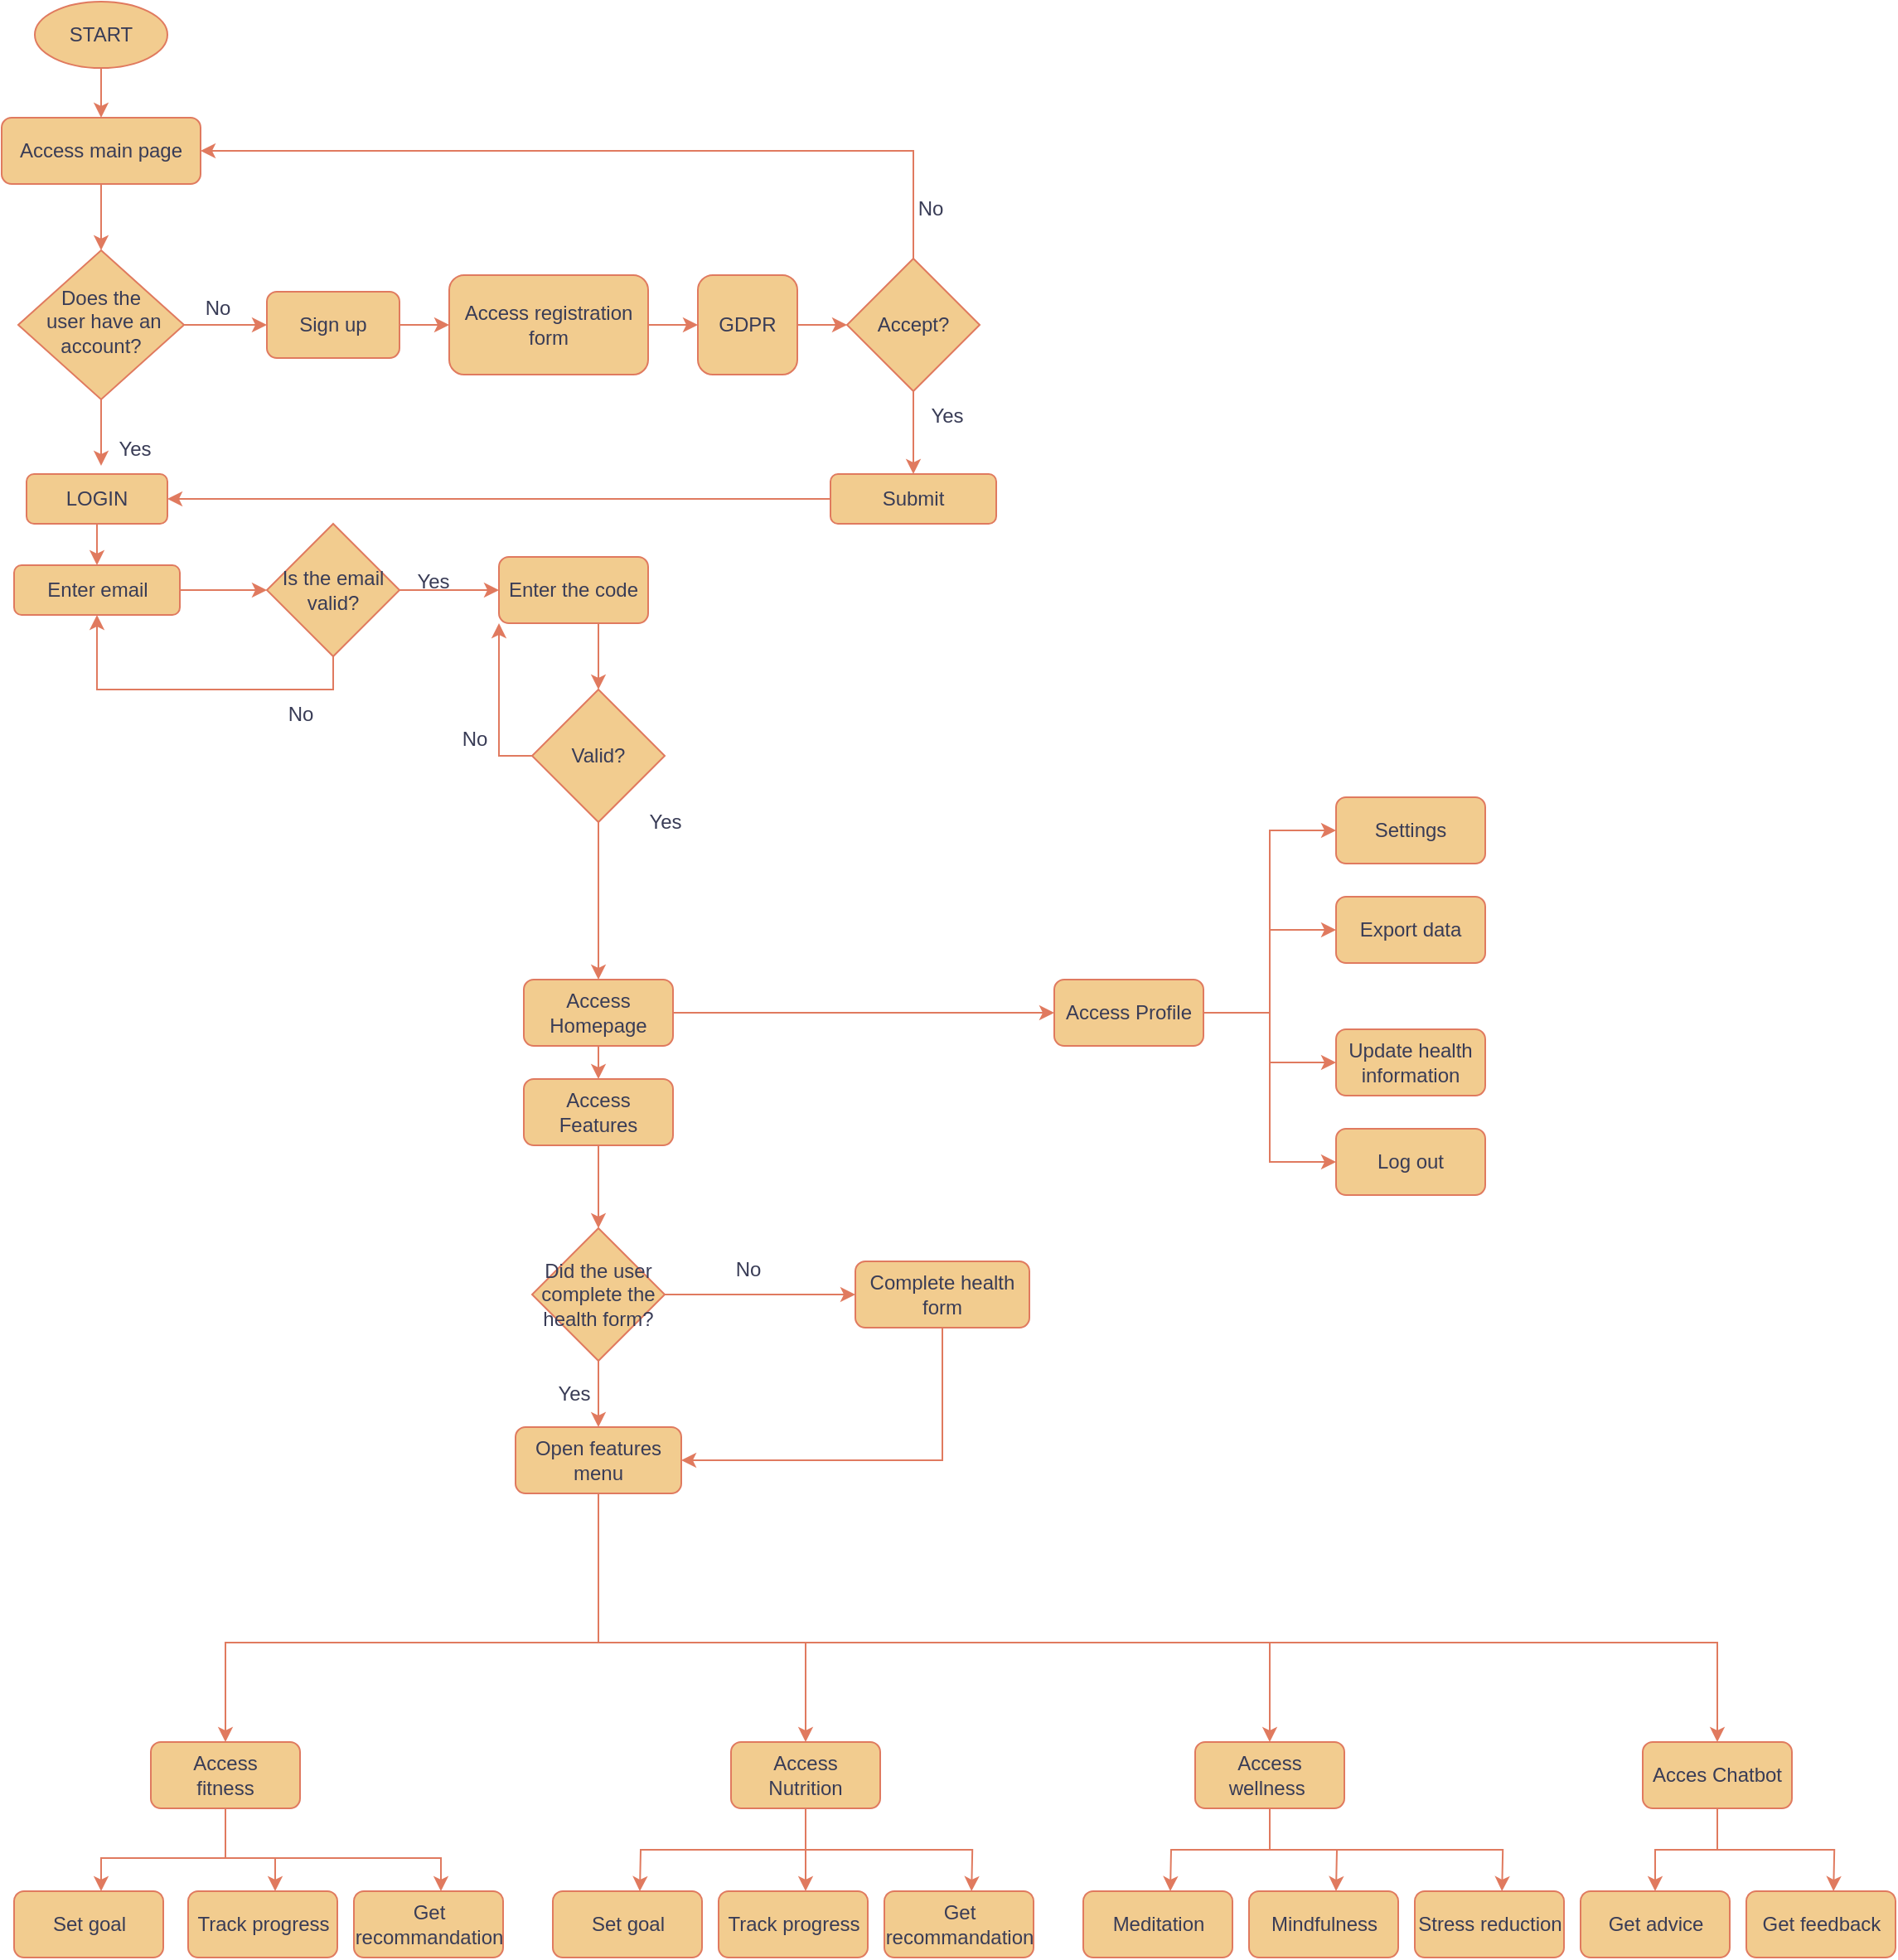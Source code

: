 <mxfile version="21.1.1" type="github">
  <diagram id="C5RBs43oDa-KdzZeNtuy" name="Page-1">
    <mxGraphModel dx="2020" dy="1100" grid="1" gridSize="10" guides="1" tooltips="1" connect="1" arrows="1" fold="1" page="1" pageScale="1" pageWidth="1654" pageHeight="2336" math="0" shadow="0">
      <root>
        <mxCell id="WIyWlLk6GJQsqaUBKTNV-0" />
        <mxCell id="WIyWlLk6GJQsqaUBKTNV-1" parent="WIyWlLk6GJQsqaUBKTNV-0" />
        <mxCell id="cu5_ZxRj08gAQX0nHQw5-5" value="" style="edgeStyle=orthogonalEdgeStyle;rounded=0;orthogonalLoop=1;jettySize=auto;html=1;labelBackgroundColor=none;strokeColor=#E07A5F;fontColor=default;" parent="WIyWlLk6GJQsqaUBKTNV-1" source="WIyWlLk6GJQsqaUBKTNV-3" target="WIyWlLk6GJQsqaUBKTNV-6" edge="1">
          <mxGeometry relative="1" as="geometry" />
        </mxCell>
        <mxCell id="WIyWlLk6GJQsqaUBKTNV-3" value="Access main page" style="rounded=1;whiteSpace=wrap;html=1;fontSize=12;glass=0;strokeWidth=1;shadow=0;labelBackgroundColor=none;fillColor=#F2CC8F;strokeColor=#E07A5F;fontColor=#393C56;" parent="WIyWlLk6GJQsqaUBKTNV-1" vertex="1">
          <mxGeometry x="160" y="80" width="120" height="40" as="geometry" />
        </mxCell>
        <mxCell id="cu5_ZxRj08gAQX0nHQw5-6" value="" style="edgeStyle=orthogonalEdgeStyle;rounded=0;orthogonalLoop=1;jettySize=auto;html=1;labelBackgroundColor=none;strokeColor=#E07A5F;fontColor=default;" parent="WIyWlLk6GJQsqaUBKTNV-1" source="WIyWlLk6GJQsqaUBKTNV-6" edge="1">
          <mxGeometry relative="1" as="geometry">
            <mxPoint x="220" y="290" as="targetPoint" />
          </mxGeometry>
        </mxCell>
        <mxCell id="cu5_ZxRj08gAQX0nHQw5-7" value="" style="edgeStyle=orthogonalEdgeStyle;rounded=0;orthogonalLoop=1;jettySize=auto;html=1;labelBackgroundColor=none;strokeColor=#E07A5F;fontColor=default;" parent="WIyWlLk6GJQsqaUBKTNV-1" source="WIyWlLk6GJQsqaUBKTNV-6" target="WIyWlLk6GJQsqaUBKTNV-7" edge="1">
          <mxGeometry relative="1" as="geometry">
            <Array as="points">
              <mxPoint x="310" y="205" />
              <mxPoint x="310" y="205" />
            </Array>
          </mxGeometry>
        </mxCell>
        <mxCell id="WIyWlLk6GJQsqaUBKTNV-6" value="Does the&lt;br&gt;&amp;nbsp;user have an account?" style="rhombus;whiteSpace=wrap;html=1;shadow=0;fontFamily=Helvetica;fontSize=12;align=center;strokeWidth=1;spacing=6;spacingTop=-4;labelBackgroundColor=none;fillColor=#F2CC8F;strokeColor=#E07A5F;fontColor=#393C56;" parent="WIyWlLk6GJQsqaUBKTNV-1" vertex="1">
          <mxGeometry x="170" y="160" width="100" height="90" as="geometry" />
        </mxCell>
        <mxCell id="cu5_ZxRj08gAQX0nHQw5-4" value="" style="edgeStyle=orthogonalEdgeStyle;rounded=0;orthogonalLoop=1;jettySize=auto;html=1;labelBackgroundColor=none;strokeColor=#E07A5F;fontColor=default;" parent="WIyWlLk6GJQsqaUBKTNV-1" source="WIyWlLk6GJQsqaUBKTNV-7" target="cu5_ZxRj08gAQX0nHQw5-2" edge="1">
          <mxGeometry relative="1" as="geometry">
            <Array as="points">
              <mxPoint x="430" y="205" />
              <mxPoint x="430" y="205" />
            </Array>
          </mxGeometry>
        </mxCell>
        <mxCell id="WIyWlLk6GJQsqaUBKTNV-7" value="Sign up" style="rounded=1;whiteSpace=wrap;html=1;fontSize=12;glass=0;strokeWidth=1;shadow=0;labelBackgroundColor=none;fillColor=#F2CC8F;strokeColor=#E07A5F;fontColor=#393C56;" parent="WIyWlLk6GJQsqaUBKTNV-1" vertex="1">
          <mxGeometry x="320" y="185" width="80" height="40" as="geometry" />
        </mxCell>
        <mxCell id="cu5_ZxRj08gAQX0nHQw5-1" value="" style="edgeStyle=orthogonalEdgeStyle;rounded=0;orthogonalLoop=1;jettySize=auto;html=1;labelBackgroundColor=none;strokeColor=#E07A5F;fontColor=default;" parent="WIyWlLk6GJQsqaUBKTNV-1" source="cu5_ZxRj08gAQX0nHQw5-0" target="WIyWlLk6GJQsqaUBKTNV-3" edge="1">
          <mxGeometry relative="1" as="geometry" />
        </mxCell>
        <mxCell id="cu5_ZxRj08gAQX0nHQw5-0" value="START" style="ellipse;whiteSpace=wrap;html=1;labelBackgroundColor=none;fillColor=#F2CC8F;strokeColor=#E07A5F;fontColor=#393C56;" parent="WIyWlLk6GJQsqaUBKTNV-1" vertex="1">
          <mxGeometry x="180" y="10" width="80" height="40" as="geometry" />
        </mxCell>
        <mxCell id="cu5_ZxRj08gAQX0nHQw5-12" value="" style="edgeStyle=orthogonalEdgeStyle;rounded=0;orthogonalLoop=1;jettySize=auto;html=1;labelBackgroundColor=none;strokeColor=#E07A5F;fontColor=default;" parent="WIyWlLk6GJQsqaUBKTNV-1" source="cu5_ZxRj08gAQX0nHQw5-2" target="cu5_ZxRj08gAQX0nHQw5-11" edge="1">
          <mxGeometry relative="1" as="geometry" />
        </mxCell>
        <mxCell id="cu5_ZxRj08gAQX0nHQw5-2" value="Access registration form" style="whiteSpace=wrap;html=1;rounded=1;glass=0;strokeWidth=1;shadow=0;labelBackgroundColor=none;fillColor=#F2CC8F;strokeColor=#E07A5F;fontColor=#393C56;" parent="WIyWlLk6GJQsqaUBKTNV-1" vertex="1">
          <mxGeometry x="430" y="175" width="120" height="60" as="geometry" />
        </mxCell>
        <mxCell id="cu5_ZxRj08gAQX0nHQw5-8" value="No" style="text;html=1;align=center;verticalAlign=middle;resizable=0;points=[];autosize=1;strokeColor=none;fillColor=none;labelBackgroundColor=none;fontColor=#393C56;" parent="WIyWlLk6GJQsqaUBKTNV-1" vertex="1">
          <mxGeometry x="270" y="180" width="40" height="30" as="geometry" />
        </mxCell>
        <mxCell id="cu5_ZxRj08gAQX0nHQw5-10" value="Yes" style="text;html=1;align=center;verticalAlign=middle;resizable=0;points=[];autosize=1;strokeColor=none;fillColor=none;labelBackgroundColor=none;fontColor=#393C56;" parent="WIyWlLk6GJQsqaUBKTNV-1" vertex="1">
          <mxGeometry x="220" y="265" width="40" height="30" as="geometry" />
        </mxCell>
        <mxCell id="cu5_ZxRj08gAQX0nHQw5-35" value="" style="edgeStyle=orthogonalEdgeStyle;rounded=0;orthogonalLoop=1;jettySize=auto;html=1;labelBackgroundColor=none;strokeColor=#E07A5F;fontColor=default;" parent="WIyWlLk6GJQsqaUBKTNV-1" source="cu5_ZxRj08gAQX0nHQw5-11" target="cu5_ZxRj08gAQX0nHQw5-34" edge="1">
          <mxGeometry relative="1" as="geometry" />
        </mxCell>
        <mxCell id="cu5_ZxRj08gAQX0nHQw5-11" value="GDPR" style="whiteSpace=wrap;html=1;rounded=1;glass=0;strokeWidth=1;shadow=0;labelBackgroundColor=none;fillColor=#F2CC8F;strokeColor=#E07A5F;fontColor=#393C56;" parent="WIyWlLk6GJQsqaUBKTNV-1" vertex="1">
          <mxGeometry x="580" y="175" width="60" height="60" as="geometry" />
        </mxCell>
        <mxCell id="cu5_ZxRj08gAQX0nHQw5-17" value="" style="edgeStyle=orthogonalEdgeStyle;rounded=0;orthogonalLoop=1;jettySize=auto;html=1;labelBackgroundColor=none;strokeColor=#E07A5F;fontColor=default;" parent="WIyWlLk6GJQsqaUBKTNV-1" source="cu5_ZxRj08gAQX0nHQw5-15" target="cu5_ZxRj08gAQX0nHQw5-16" edge="1">
          <mxGeometry relative="1" as="geometry" />
        </mxCell>
        <mxCell id="cu5_ZxRj08gAQX0nHQw5-15" value="LOGIN" style="rounded=1;whiteSpace=wrap;html=1;labelBackgroundColor=none;fillColor=#F2CC8F;strokeColor=#E07A5F;fontColor=#393C56;" parent="WIyWlLk6GJQsqaUBKTNV-1" vertex="1">
          <mxGeometry x="175" y="295" width="85" height="30" as="geometry" />
        </mxCell>
        <mxCell id="zJe1jJH5rKSQ43pbXj-s-3" style="edgeStyle=orthogonalEdgeStyle;rounded=0;orthogonalLoop=1;jettySize=auto;html=1;exitX=1;exitY=0.5;exitDx=0;exitDy=0;entryX=0;entryY=0.5;entryDx=0;entryDy=0;fillColor=#F2CC8F;strokeColor=#E07A5F;labelBackgroundColor=none;fontColor=default;" parent="WIyWlLk6GJQsqaUBKTNV-1" source="cu5_ZxRj08gAQX0nHQw5-16" target="zJe1jJH5rKSQ43pbXj-s-2" edge="1">
          <mxGeometry relative="1" as="geometry">
            <Array as="points">
              <mxPoint x="310" y="365" />
            </Array>
          </mxGeometry>
        </mxCell>
        <mxCell id="cu5_ZxRj08gAQX0nHQw5-16" value="Enter email" style="whiteSpace=wrap;html=1;rounded=1;labelBackgroundColor=none;fillColor=#F2CC8F;strokeColor=#E07A5F;fontColor=#393C56;" parent="WIyWlLk6GJQsqaUBKTNV-1" vertex="1">
          <mxGeometry x="167.5" y="350" width="100" height="30" as="geometry" />
        </mxCell>
        <mxCell id="zJe1jJH5rKSQ43pbXj-s-14" style="edgeStyle=orthogonalEdgeStyle;rounded=0;orthogonalLoop=1;jettySize=auto;html=1;exitX=0;exitY=0.5;exitDx=0;exitDy=0;entryX=0;entryY=1;entryDx=0;entryDy=0;fillColor=#F2CC8F;strokeColor=#E07A5F;labelBackgroundColor=none;fontColor=default;" parent="WIyWlLk6GJQsqaUBKTNV-1" source="cu5_ZxRj08gAQX0nHQw5-20" target="zJe1jJH5rKSQ43pbXj-s-6" edge="1">
          <mxGeometry relative="1" as="geometry" />
        </mxCell>
        <mxCell id="crmG28LMo6az58xonn9g-2" style="edgeStyle=orthogonalEdgeStyle;rounded=0;orthogonalLoop=1;jettySize=auto;html=1;exitX=0.5;exitY=1;exitDx=0;exitDy=0;strokeColor=#E07A5F;fontColor=#393C56;fillColor=#F2CC8F;entryX=0.5;entryY=0;entryDx=0;entryDy=0;" edge="1" parent="WIyWlLk6GJQsqaUBKTNV-1" source="cu5_ZxRj08gAQX0nHQw5-20" target="cu5_ZxRj08gAQX0nHQw5-45">
          <mxGeometry relative="1" as="geometry">
            <mxPoint x="520" y="580" as="targetPoint" />
          </mxGeometry>
        </mxCell>
        <mxCell id="cu5_ZxRj08gAQX0nHQw5-20" value="Valid?" style="rhombus;whiteSpace=wrap;html=1;labelBackgroundColor=none;fillColor=#F2CC8F;strokeColor=#E07A5F;fontColor=#393C56;" parent="WIyWlLk6GJQsqaUBKTNV-1" vertex="1">
          <mxGeometry x="480" y="425" width="80" height="80" as="geometry" />
        </mxCell>
        <mxCell id="cu5_ZxRj08gAQX0nHQw5-26" value="No" style="text;html=1;align=center;verticalAlign=middle;resizable=0;points=[];autosize=1;strokeColor=none;fillColor=none;labelBackgroundColor=none;fontColor=#393C56;" parent="WIyWlLk6GJQsqaUBKTNV-1" vertex="1">
          <mxGeometry x="425" y="440" width="40" height="30" as="geometry" />
        </mxCell>
        <mxCell id="cu5_ZxRj08gAQX0nHQw5-27" value="Yes" style="text;html=1;align=center;verticalAlign=middle;resizable=0;points=[];autosize=1;strokeColor=none;fillColor=none;labelBackgroundColor=none;fontColor=#393C56;" parent="WIyWlLk6GJQsqaUBKTNV-1" vertex="1">
          <mxGeometry x="540" y="490" width="40" height="30" as="geometry" />
        </mxCell>
        <mxCell id="cu5_ZxRj08gAQX0nHQw5-38" style="edgeStyle=orthogonalEdgeStyle;rounded=0;orthogonalLoop=1;jettySize=auto;html=1;exitX=0.5;exitY=0;exitDx=0;exitDy=0;entryX=1;entryY=0.5;entryDx=0;entryDy=0;labelBackgroundColor=none;strokeColor=#E07A5F;fontColor=default;" parent="WIyWlLk6GJQsqaUBKTNV-1" source="cu5_ZxRj08gAQX0nHQw5-34" target="WIyWlLk6GJQsqaUBKTNV-3" edge="1">
          <mxGeometry relative="1" as="geometry">
            <mxPoint x="390" y="110" as="targetPoint" />
            <Array as="points">
              <mxPoint x="710" y="100" />
            </Array>
          </mxGeometry>
        </mxCell>
        <mxCell id="cu5_ZxRj08gAQX0nHQw5-41" value="" style="edgeStyle=orthogonalEdgeStyle;rounded=0;orthogonalLoop=1;jettySize=auto;html=1;labelBackgroundColor=none;strokeColor=#E07A5F;fontColor=default;" parent="WIyWlLk6GJQsqaUBKTNV-1" source="cu5_ZxRj08gAQX0nHQw5-34" target="cu5_ZxRj08gAQX0nHQw5-40" edge="1">
          <mxGeometry relative="1" as="geometry" />
        </mxCell>
        <mxCell id="cu5_ZxRj08gAQX0nHQw5-34" value="Accept?" style="rhombus;whiteSpace=wrap;html=1;rounded=0;glass=0;strokeWidth=1;shadow=0;labelBackgroundColor=none;fillColor=#F2CC8F;strokeColor=#E07A5F;fontColor=#393C56;" parent="WIyWlLk6GJQsqaUBKTNV-1" vertex="1">
          <mxGeometry x="670" y="165" width="80" height="80" as="geometry" />
        </mxCell>
        <mxCell id="cu5_ZxRj08gAQX0nHQw5-39" value="No" style="text;html=1;align=center;verticalAlign=middle;resizable=0;points=[];autosize=1;strokeColor=none;fillColor=none;labelBackgroundColor=none;fontColor=#393C56;" parent="WIyWlLk6GJQsqaUBKTNV-1" vertex="1">
          <mxGeometry x="700" y="120" width="40" height="30" as="geometry" />
        </mxCell>
        <mxCell id="Mm9zGI56US1DlpfDYQGd-1" style="edgeStyle=orthogonalEdgeStyle;rounded=0;orthogonalLoop=1;jettySize=auto;html=1;exitX=0;exitY=0.5;exitDx=0;exitDy=0;entryX=1;entryY=0.5;entryDx=0;entryDy=0;fillColor=#F2CC8F;strokeColor=#E07A5F;labelBackgroundColor=none;fontColor=default;" parent="WIyWlLk6GJQsqaUBKTNV-1" source="cu5_ZxRj08gAQX0nHQw5-40" target="cu5_ZxRj08gAQX0nHQw5-15" edge="1">
          <mxGeometry relative="1" as="geometry" />
        </mxCell>
        <mxCell id="cu5_ZxRj08gAQX0nHQw5-40" value="Submit" style="rounded=1;whiteSpace=wrap;html=1;glass=0;strokeWidth=1;shadow=0;labelBackgroundColor=none;fillColor=#F2CC8F;strokeColor=#E07A5F;fontColor=#393C56;" parent="WIyWlLk6GJQsqaUBKTNV-1" vertex="1">
          <mxGeometry x="660" y="295" width="100" height="30" as="geometry" />
        </mxCell>
        <mxCell id="Mm9zGI56US1DlpfDYQGd-36" style="edgeStyle=orthogonalEdgeStyle;rounded=0;orthogonalLoop=1;jettySize=auto;html=1;exitX=1;exitY=0.5;exitDx=0;exitDy=0;strokeColor=#E07A5F;fontColor=default;fillColor=#F2CC8F;labelBackgroundColor=none;" parent="WIyWlLk6GJQsqaUBKTNV-1" source="cu5_ZxRj08gAQX0nHQw5-45" target="cu5_ZxRj08gAQX0nHQw5-49" edge="1">
          <mxGeometry relative="1" as="geometry" />
        </mxCell>
        <mxCell id="Mm9zGI56US1DlpfDYQGd-46" style="edgeStyle=orthogonalEdgeStyle;rounded=0;orthogonalLoop=1;jettySize=auto;html=1;exitX=0.5;exitY=1;exitDx=0;exitDy=0;entryX=0.5;entryY=0;entryDx=0;entryDy=0;strokeColor=#E07A5F;fontColor=default;fillColor=#F2CC8F;labelBackgroundColor=none;" parent="WIyWlLk6GJQsqaUBKTNV-1" source="cu5_ZxRj08gAQX0nHQw5-45" target="Mm9zGI56US1DlpfDYQGd-45" edge="1">
          <mxGeometry relative="1" as="geometry" />
        </mxCell>
        <mxCell id="cu5_ZxRj08gAQX0nHQw5-45" value="Access Homepage" style="rounded=1;whiteSpace=wrap;html=1;labelBackgroundColor=none;fillColor=#F2CC8F;strokeColor=#E07A5F;fontColor=#393C56;" parent="WIyWlLk6GJQsqaUBKTNV-1" vertex="1">
          <mxGeometry x="475" y="600" width="90" height="40" as="geometry" />
        </mxCell>
        <mxCell id="Mm9zGI56US1DlpfDYQGd-63" style="edgeStyle=orthogonalEdgeStyle;rounded=0;orthogonalLoop=1;jettySize=auto;html=1;exitX=1;exitY=0.5;exitDx=0;exitDy=0;entryX=0;entryY=0.5;entryDx=0;entryDy=0;strokeColor=#E07A5F;fontColor=default;fillColor=#F2CC8F;labelBackgroundColor=none;" parent="WIyWlLk6GJQsqaUBKTNV-1" source="cu5_ZxRj08gAQX0nHQw5-49" target="Mm9zGI56US1DlpfDYQGd-37" edge="1">
          <mxGeometry relative="1" as="geometry" />
        </mxCell>
        <mxCell id="Mm9zGI56US1DlpfDYQGd-64" style="edgeStyle=orthogonalEdgeStyle;rounded=0;orthogonalLoop=1;jettySize=auto;html=1;exitX=1;exitY=0.5;exitDx=0;exitDy=0;entryX=0;entryY=0.5;entryDx=0;entryDy=0;strokeColor=#E07A5F;fontColor=default;fillColor=#F2CC8F;labelBackgroundColor=none;" parent="WIyWlLk6GJQsqaUBKTNV-1" source="cu5_ZxRj08gAQX0nHQw5-49" target="Mm9zGI56US1DlpfDYQGd-39" edge="1">
          <mxGeometry relative="1" as="geometry" />
        </mxCell>
        <mxCell id="Mm9zGI56US1DlpfDYQGd-66" style="edgeStyle=orthogonalEdgeStyle;rounded=0;orthogonalLoop=1;jettySize=auto;html=1;exitX=1;exitY=0.5;exitDx=0;exitDy=0;entryX=0;entryY=0.5;entryDx=0;entryDy=0;strokeColor=#E07A5F;fontColor=default;fillColor=#F2CC8F;labelBackgroundColor=none;" parent="WIyWlLk6GJQsqaUBKTNV-1" source="cu5_ZxRj08gAQX0nHQw5-49" target="Mm9zGI56US1DlpfDYQGd-65" edge="1">
          <mxGeometry relative="1" as="geometry" />
        </mxCell>
        <mxCell id="zJe1jJH5rKSQ43pbXj-s-12" style="edgeStyle=orthogonalEdgeStyle;rounded=0;orthogonalLoop=1;jettySize=auto;html=1;exitX=1;exitY=0.5;exitDx=0;exitDy=0;entryX=0;entryY=0.5;entryDx=0;entryDy=0;fillColor=#F2CC8F;strokeColor=#E07A5F;labelBackgroundColor=none;fontColor=default;" parent="WIyWlLk6GJQsqaUBKTNV-1" source="cu5_ZxRj08gAQX0nHQw5-49" target="Mm9zGI56US1DlpfDYQGd-38" edge="1">
          <mxGeometry relative="1" as="geometry" />
        </mxCell>
        <mxCell id="cu5_ZxRj08gAQX0nHQw5-49" value="Access Profile" style="rounded=1;whiteSpace=wrap;html=1;labelBackgroundColor=none;fillColor=#F2CC8F;strokeColor=#E07A5F;fontColor=#393C56;" parent="WIyWlLk6GJQsqaUBKTNV-1" vertex="1">
          <mxGeometry x="795" y="600" width="90" height="40" as="geometry" />
        </mxCell>
        <mxCell id="Mm9zGI56US1DlpfDYQGd-29" style="edgeStyle=orthogonalEdgeStyle;rounded=0;orthogonalLoop=1;jettySize=auto;html=1;exitX=0.5;exitY=1;exitDx=0;exitDy=0;strokeColor=#E07A5F;fontColor=default;fillColor=#F2CC8F;entryX=0.5;entryY=0;entryDx=0;entryDy=0;labelBackgroundColor=none;" parent="WIyWlLk6GJQsqaUBKTNV-1" source="Mm9zGI56US1DlpfDYQGd-49" target="cu5_ZxRj08gAQX0nHQw5-56" edge="1">
          <mxGeometry relative="1" as="geometry">
            <mxPoint x="490" y="980" as="sourcePoint" />
            <mxPoint x="1185" y="1020" as="targetPoint" />
            <Array as="points">
              <mxPoint x="520" y="1000" />
              <mxPoint x="1195" y="1000" />
            </Array>
          </mxGeometry>
        </mxCell>
        <mxCell id="Mm9zGI56US1DlpfDYQGd-35" style="edgeStyle=orthogonalEdgeStyle;rounded=0;orthogonalLoop=1;jettySize=auto;html=1;exitX=0.5;exitY=1;exitDx=0;exitDy=0;strokeColor=#E07A5F;fontColor=default;fillColor=#F2CC8F;labelBackgroundColor=none;" parent="WIyWlLk6GJQsqaUBKTNV-1" source="cu5_ZxRj08gAQX0nHQw5-56" edge="1">
          <mxGeometry relative="1" as="geometry">
            <mxPoint x="1265.1" y="1150" as="targetPoint" />
          </mxGeometry>
        </mxCell>
        <mxCell id="crmG28LMo6az58xonn9g-3" style="edgeStyle=orthogonalEdgeStyle;rounded=0;orthogonalLoop=1;jettySize=auto;html=1;exitX=0.5;exitY=1;exitDx=0;exitDy=0;entryX=0.5;entryY=0;entryDx=0;entryDy=0;strokeColor=#E07A5F;fontColor=#393C56;fillColor=#F2CC8F;" edge="1" parent="WIyWlLk6GJQsqaUBKTNV-1" source="cu5_ZxRj08gAQX0nHQw5-56" target="Mm9zGI56US1DlpfDYQGd-32">
          <mxGeometry relative="1" as="geometry" />
        </mxCell>
        <mxCell id="cu5_ZxRj08gAQX0nHQw5-56" value="Acces Chatbot" style="rounded=1;whiteSpace=wrap;html=1;labelBackgroundColor=none;fillColor=#F2CC8F;strokeColor=#E07A5F;fontColor=#393C56;" parent="WIyWlLk6GJQsqaUBKTNV-1" vertex="1">
          <mxGeometry x="1150" y="1060" width="90" height="40" as="geometry" />
        </mxCell>
        <mxCell id="Mm9zGI56US1DlpfDYQGd-18" style="edgeStyle=orthogonalEdgeStyle;rounded=0;orthogonalLoop=1;jettySize=auto;html=1;exitX=0.5;exitY=1;exitDx=0;exitDy=0;entryX=0.5;entryY=0;entryDx=0;entryDy=0;strokeColor=#E07A5F;fontColor=default;fillColor=#F2CC8F;labelBackgroundColor=none;" parent="WIyWlLk6GJQsqaUBKTNV-1" source="cu5_ZxRj08gAQX0nHQw5-59" edge="1">
          <mxGeometry relative="1" as="geometry">
            <mxPoint x="545" y="1150" as="targetPoint" />
          </mxGeometry>
        </mxCell>
        <mxCell id="Mm9zGI56US1DlpfDYQGd-19" style="edgeStyle=orthogonalEdgeStyle;rounded=0;orthogonalLoop=1;jettySize=auto;html=1;exitX=0.5;exitY=1;exitDx=0;exitDy=0;strokeColor=#E07A5F;fontColor=default;fillColor=#F2CC8F;labelBackgroundColor=none;" parent="WIyWlLk6GJQsqaUBKTNV-1" source="cu5_ZxRj08gAQX0nHQw5-59" edge="1">
          <mxGeometry relative="1" as="geometry">
            <mxPoint x="645" y="1150" as="targetPoint" />
          </mxGeometry>
        </mxCell>
        <mxCell id="Mm9zGI56US1DlpfDYQGd-20" style="edgeStyle=orthogonalEdgeStyle;rounded=0;orthogonalLoop=1;jettySize=auto;html=1;exitX=0.5;exitY=1;exitDx=0;exitDy=0;strokeColor=#E07A5F;fontColor=default;fillColor=#F2CC8F;labelBackgroundColor=none;" parent="WIyWlLk6GJQsqaUBKTNV-1" source="cu5_ZxRj08gAQX0nHQw5-59" edge="1">
          <mxGeometry relative="1" as="geometry">
            <mxPoint x="745.1" y="1150" as="targetPoint" />
          </mxGeometry>
        </mxCell>
        <mxCell id="cu5_ZxRj08gAQX0nHQw5-59" value="Access &lt;br&gt;Nutrition" style="rounded=1;whiteSpace=wrap;html=1;labelBackgroundColor=none;fillColor=#F2CC8F;strokeColor=#E07A5F;fontColor=#393C56;" parent="WIyWlLk6GJQsqaUBKTNV-1" vertex="1">
          <mxGeometry x="600" y="1060" width="90" height="40" as="geometry" />
        </mxCell>
        <mxCell id="Mm9zGI56US1DlpfDYQGd-12" style="edgeStyle=orthogonalEdgeStyle;rounded=0;orthogonalLoop=1;jettySize=auto;html=1;exitX=0.5;exitY=1;exitDx=0;exitDy=0;entryX=0.5;entryY=0;entryDx=0;entryDy=0;strokeColor=#E07A5F;fontColor=default;fillColor=#F2CC8F;labelBackgroundColor=none;" parent="WIyWlLk6GJQsqaUBKTNV-1" source="cu5_ZxRj08gAQX0nHQw5-64" edge="1">
          <mxGeometry relative="1" as="geometry">
            <Array as="points">
              <mxPoint x="295" y="1130" />
              <mxPoint x="325" y="1130" />
            </Array>
            <mxPoint x="325" y="1150" as="targetPoint" />
          </mxGeometry>
        </mxCell>
        <mxCell id="Mm9zGI56US1DlpfDYQGd-14" style="edgeStyle=orthogonalEdgeStyle;rounded=0;orthogonalLoop=1;jettySize=auto;html=1;exitX=0.5;exitY=1;exitDx=0;exitDy=0;entryX=0.5;entryY=0;entryDx=0;entryDy=0;strokeColor=#E07A5F;fontColor=default;fillColor=#F2CC8F;labelBackgroundColor=none;" parent="WIyWlLk6GJQsqaUBKTNV-1" source="cu5_ZxRj08gAQX0nHQw5-64" edge="1">
          <mxGeometry relative="1" as="geometry">
            <Array as="points">
              <mxPoint x="295" y="1130" />
              <mxPoint x="425" y="1130" />
            </Array>
            <mxPoint x="425" y="1150" as="targetPoint" />
          </mxGeometry>
        </mxCell>
        <mxCell id="Mm9zGI56US1DlpfDYQGd-51" style="edgeStyle=orthogonalEdgeStyle;rounded=0;orthogonalLoop=1;jettySize=auto;html=1;exitX=0.5;exitY=1;exitDx=0;exitDy=0;entryX=0.5;entryY=0;entryDx=0;entryDy=0;strokeColor=#E07A5F;fontColor=default;fillColor=#F2CC8F;labelBackgroundColor=none;" parent="WIyWlLk6GJQsqaUBKTNV-1" source="cu5_ZxRj08gAQX0nHQw5-64" edge="1">
          <mxGeometry relative="1" as="geometry">
            <Array as="points">
              <mxPoint x="295" y="1130" />
              <mxPoint x="220" y="1130" />
            </Array>
            <mxPoint x="220" y="1150" as="targetPoint" />
          </mxGeometry>
        </mxCell>
        <mxCell id="cu5_ZxRj08gAQX0nHQw5-64" value="Access &lt;br&gt;fitness" style="rounded=1;whiteSpace=wrap;html=1;strokeColor=#E07A5F;fontColor=#393C56;fillColor=#F2CC8F;labelBackgroundColor=none;" parent="WIyWlLk6GJQsqaUBKTNV-1" vertex="1">
          <mxGeometry x="250" y="1060" width="90" height="40" as="geometry" />
        </mxCell>
        <mxCell id="cu5_ZxRj08gAQX0nHQw5-65" style="edgeStyle=orthogonalEdgeStyle;rounded=0;orthogonalLoop=1;jettySize=auto;html=1;exitX=0.5;exitY=1;exitDx=0;exitDy=0;strokeColor=#E07A5F;fontColor=default;fillColor=#F2CC8F;labelBackgroundColor=none;" parent="WIyWlLk6GJQsqaUBKTNV-1" source="cu5_ZxRj08gAQX0nHQw5-64" target="cu5_ZxRj08gAQX0nHQw5-64" edge="1">
          <mxGeometry relative="1" as="geometry" />
        </mxCell>
        <mxCell id="Mm9zGI56US1DlpfDYQGd-26" style="edgeStyle=orthogonalEdgeStyle;rounded=0;orthogonalLoop=1;jettySize=auto;html=1;exitX=0.5;exitY=1;exitDx=0;exitDy=0;entryX=0.5;entryY=0;entryDx=0;entryDy=0;strokeColor=#E07A5F;fontColor=default;fillColor=#F2CC8F;labelBackgroundColor=none;" parent="WIyWlLk6GJQsqaUBKTNV-1" source="cu5_ZxRj08gAQX0nHQw5-70" edge="1">
          <mxGeometry relative="1" as="geometry">
            <mxPoint x="865" y="1150" as="targetPoint" />
          </mxGeometry>
        </mxCell>
        <mxCell id="Mm9zGI56US1DlpfDYQGd-27" style="edgeStyle=orthogonalEdgeStyle;rounded=0;orthogonalLoop=1;jettySize=auto;html=1;exitX=0.5;exitY=1;exitDx=0;exitDy=0;entryX=0.5;entryY=0;entryDx=0;entryDy=0;strokeColor=#E07A5F;fontColor=default;fillColor=#F2CC8F;labelBackgroundColor=none;" parent="WIyWlLk6GJQsqaUBKTNV-1" source="cu5_ZxRj08gAQX0nHQw5-70" edge="1">
          <mxGeometry relative="1" as="geometry">
            <mxPoint x="965" y="1150" as="targetPoint" />
          </mxGeometry>
        </mxCell>
        <mxCell id="Mm9zGI56US1DlpfDYQGd-28" style="edgeStyle=orthogonalEdgeStyle;rounded=0;orthogonalLoop=1;jettySize=auto;html=1;exitX=0.5;exitY=1;exitDx=0;exitDy=0;strokeColor=#E07A5F;fontColor=default;fillColor=#F2CC8F;labelBackgroundColor=none;" parent="WIyWlLk6GJQsqaUBKTNV-1" source="cu5_ZxRj08gAQX0nHQw5-70" edge="1">
          <mxGeometry relative="1" as="geometry">
            <mxPoint x="1065.1" y="1150" as="targetPoint" />
          </mxGeometry>
        </mxCell>
        <mxCell id="cu5_ZxRj08gAQX0nHQw5-70" value="Access wellness&amp;nbsp;" style="rounded=1;whiteSpace=wrap;html=1;strokeColor=#E07A5F;fontColor=#393C56;fillColor=#F2CC8F;labelBackgroundColor=none;" parent="WIyWlLk6GJQsqaUBKTNV-1" vertex="1">
          <mxGeometry x="880" y="1060" width="90" height="40" as="geometry" />
        </mxCell>
        <mxCell id="Mm9zGI56US1DlpfDYQGd-7" value="Set goal" style="rounded=1;whiteSpace=wrap;html=1;strokeColor=#E07A5F;fontColor=#393C56;fillColor=#F2CC8F;labelBackgroundColor=none;" parent="WIyWlLk6GJQsqaUBKTNV-1" vertex="1">
          <mxGeometry x="167.5" y="1150" width="90" height="40" as="geometry" />
        </mxCell>
        <mxCell id="Mm9zGI56US1DlpfDYQGd-8" style="edgeStyle=orthogonalEdgeStyle;rounded=0;orthogonalLoop=1;jettySize=auto;html=1;exitX=0.5;exitY=1;exitDx=0;exitDy=0;strokeColor=#E07A5F;fontColor=default;fillColor=#F2CC8F;labelBackgroundColor=none;" parent="WIyWlLk6GJQsqaUBKTNV-1" source="cu5_ZxRj08gAQX0nHQw5-59" target="cu5_ZxRj08gAQX0nHQw5-59" edge="1">
          <mxGeometry relative="1" as="geometry" />
        </mxCell>
        <mxCell id="Mm9zGI56US1DlpfDYQGd-11" value="Track progress" style="rounded=1;whiteSpace=wrap;html=1;strokeColor=#E07A5F;fontColor=#393C56;fillColor=#F2CC8F;labelBackgroundColor=none;" parent="WIyWlLk6GJQsqaUBKTNV-1" vertex="1">
          <mxGeometry x="272.5" y="1150" width="90" height="40" as="geometry" />
        </mxCell>
        <mxCell id="Mm9zGI56US1DlpfDYQGd-13" value="Get recommandation" style="rounded=1;whiteSpace=wrap;html=1;strokeColor=#E07A5F;fontColor=#393C56;fillColor=#F2CC8F;labelBackgroundColor=none;" parent="WIyWlLk6GJQsqaUBKTNV-1" vertex="1">
          <mxGeometry x="372.5" y="1150" width="90" height="40" as="geometry" />
        </mxCell>
        <mxCell id="Mm9zGI56US1DlpfDYQGd-15" value="Set goal" style="rounded=1;whiteSpace=wrap;html=1;strokeColor=#E07A5F;fontColor=#393C56;fillColor=#F2CC8F;labelBackgroundColor=none;" parent="WIyWlLk6GJQsqaUBKTNV-1" vertex="1">
          <mxGeometry x="492.5" y="1150" width="90" height="40" as="geometry" />
        </mxCell>
        <mxCell id="Mm9zGI56US1DlpfDYQGd-16" value="Track progress" style="rounded=1;whiteSpace=wrap;html=1;strokeColor=#E07A5F;fontColor=#393C56;fillColor=#F2CC8F;labelBackgroundColor=none;" parent="WIyWlLk6GJQsqaUBKTNV-1" vertex="1">
          <mxGeometry x="592.5" y="1150" width="90" height="40" as="geometry" />
        </mxCell>
        <mxCell id="Mm9zGI56US1DlpfDYQGd-17" value="Get recommandation" style="rounded=1;whiteSpace=wrap;html=1;strokeColor=#E07A5F;fontColor=#393C56;fillColor=#F2CC8F;labelBackgroundColor=none;" parent="WIyWlLk6GJQsqaUBKTNV-1" vertex="1">
          <mxGeometry x="692.5" y="1150" width="90" height="40" as="geometry" />
        </mxCell>
        <mxCell id="Mm9zGI56US1DlpfDYQGd-21" value="Meditation" style="rounded=1;whiteSpace=wrap;html=1;strokeColor=#E07A5F;fontColor=#393C56;fillColor=#F2CC8F;labelBackgroundColor=none;" parent="WIyWlLk6GJQsqaUBKTNV-1" vertex="1">
          <mxGeometry x="812.5" y="1150" width="90" height="40" as="geometry" />
        </mxCell>
        <mxCell id="Mm9zGI56US1DlpfDYQGd-22" value="Stress reduction" style="rounded=1;whiteSpace=wrap;html=1;strokeColor=#E07A5F;fontColor=#393C56;fillColor=#F2CC8F;labelBackgroundColor=none;" parent="WIyWlLk6GJQsqaUBKTNV-1" vertex="1">
          <mxGeometry x="1012.5" y="1150" width="90" height="40" as="geometry" />
        </mxCell>
        <mxCell id="Mm9zGI56US1DlpfDYQGd-23" value="Mindfulness" style="rounded=1;whiteSpace=wrap;html=1;strokeColor=#E07A5F;fontColor=#393C56;fillColor=#F2CC8F;labelBackgroundColor=none;" parent="WIyWlLk6GJQsqaUBKTNV-1" vertex="1">
          <mxGeometry x="912.5" y="1150" width="90" height="40" as="geometry" />
        </mxCell>
        <mxCell id="Mm9zGI56US1DlpfDYQGd-32" value="Get advice" style="rounded=1;whiteSpace=wrap;html=1;strokeColor=#E07A5F;fontColor=#393C56;fillColor=#F2CC8F;labelBackgroundColor=none;" parent="WIyWlLk6GJQsqaUBKTNV-1" vertex="1">
          <mxGeometry x="1112.5" y="1150" width="90" height="40" as="geometry" />
        </mxCell>
        <mxCell id="Mm9zGI56US1DlpfDYQGd-33" value="Get feedback" style="rounded=1;whiteSpace=wrap;html=1;strokeColor=#E07A5F;fontColor=#393C56;fillColor=#F2CC8F;labelBackgroundColor=none;" parent="WIyWlLk6GJQsqaUBKTNV-1" vertex="1">
          <mxGeometry x="1212.5" y="1150" width="90" height="40" as="geometry" />
        </mxCell>
        <mxCell id="Mm9zGI56US1DlpfDYQGd-37" value="Export data" style="rounded=1;whiteSpace=wrap;html=1;labelBackgroundColor=none;fillColor=#F2CC8F;strokeColor=#E07A5F;fontColor=#393C56;" parent="WIyWlLk6GJQsqaUBKTNV-1" vertex="1">
          <mxGeometry x="965" y="550" width="90" height="40" as="geometry" />
        </mxCell>
        <mxCell id="Mm9zGI56US1DlpfDYQGd-38" value="Settings" style="rounded=1;whiteSpace=wrap;html=1;labelBackgroundColor=none;fillColor=#F2CC8F;strokeColor=#E07A5F;fontColor=#393C56;" parent="WIyWlLk6GJQsqaUBKTNV-1" vertex="1">
          <mxGeometry x="965" y="490" width="90" height="40" as="geometry" />
        </mxCell>
        <mxCell id="Mm9zGI56US1DlpfDYQGd-39" value="Update health information" style="rounded=1;whiteSpace=wrap;html=1;labelBackgroundColor=none;fillColor=#F2CC8F;strokeColor=#E07A5F;fontColor=#393C56;" parent="WIyWlLk6GJQsqaUBKTNV-1" vertex="1">
          <mxGeometry x="965" y="630" width="90" height="40" as="geometry" />
        </mxCell>
        <mxCell id="Mm9zGI56US1DlpfDYQGd-44" value="Yes" style="text;html=1;align=center;verticalAlign=middle;resizable=0;points=[];autosize=1;strokeColor=none;fillColor=none;fontColor=#393C56;labelBackgroundColor=none;" parent="WIyWlLk6GJQsqaUBKTNV-1" vertex="1">
          <mxGeometry x="710" y="245" width="40" height="30" as="geometry" />
        </mxCell>
        <mxCell id="Mm9zGI56US1DlpfDYQGd-48" value="" style="edgeStyle=orthogonalEdgeStyle;rounded=0;orthogonalLoop=1;jettySize=auto;html=1;strokeColor=#E07A5F;fontColor=default;fillColor=#F2CC8F;labelBackgroundColor=none;" parent="WIyWlLk6GJQsqaUBKTNV-1" source="Mm9zGI56US1DlpfDYQGd-45" target="Mm9zGI56US1DlpfDYQGd-47" edge="1">
          <mxGeometry relative="1" as="geometry" />
        </mxCell>
        <mxCell id="Mm9zGI56US1DlpfDYQGd-45" value="Access Features" style="rounded=1;whiteSpace=wrap;html=1;labelBackgroundColor=none;fillColor=#F2CC8F;strokeColor=#E07A5F;fontColor=#393C56;" parent="WIyWlLk6GJQsqaUBKTNV-1" vertex="1">
          <mxGeometry x="475" y="660" width="90" height="40" as="geometry" />
        </mxCell>
        <mxCell id="Mm9zGI56US1DlpfDYQGd-52" style="edgeStyle=orthogonalEdgeStyle;rounded=0;orthogonalLoop=1;jettySize=auto;html=1;exitX=0.5;exitY=1;exitDx=0;exitDy=0;entryX=0.5;entryY=0;entryDx=0;entryDy=0;strokeColor=#E07A5F;fontColor=default;fillColor=#F2CC8F;labelBackgroundColor=none;" parent="WIyWlLk6GJQsqaUBKTNV-1" source="Mm9zGI56US1DlpfDYQGd-47" target="Mm9zGI56US1DlpfDYQGd-49" edge="1">
          <mxGeometry relative="1" as="geometry" />
        </mxCell>
        <mxCell id="Mm9zGI56US1DlpfDYQGd-59" value="" style="edgeStyle=orthogonalEdgeStyle;rounded=0;orthogonalLoop=1;jettySize=auto;html=1;strokeColor=#E07A5F;fontColor=default;fillColor=#F2CC8F;labelBackgroundColor=none;" parent="WIyWlLk6GJQsqaUBKTNV-1" source="Mm9zGI56US1DlpfDYQGd-47" target="Mm9zGI56US1DlpfDYQGd-58" edge="1">
          <mxGeometry relative="1" as="geometry" />
        </mxCell>
        <mxCell id="Mm9zGI56US1DlpfDYQGd-47" value="Did the user complete the health form?" style="rhombus;whiteSpace=wrap;html=1;fillColor=#F2CC8F;strokeColor=#E07A5F;fontColor=#393C56;rounded=0;labelBackgroundColor=none;" parent="WIyWlLk6GJQsqaUBKTNV-1" vertex="1">
          <mxGeometry x="480" y="750" width="80" height="80" as="geometry" />
        </mxCell>
        <mxCell id="Mm9zGI56US1DlpfDYQGd-54" style="edgeStyle=orthogonalEdgeStyle;rounded=0;orthogonalLoop=1;jettySize=auto;html=1;exitX=0.5;exitY=1;exitDx=0;exitDy=0;entryX=0.5;entryY=0;entryDx=0;entryDy=0;strokeColor=#E07A5F;fontColor=default;fillColor=#F2CC8F;labelBackgroundColor=none;" parent="WIyWlLk6GJQsqaUBKTNV-1" source="Mm9zGI56US1DlpfDYQGd-49" target="cu5_ZxRj08gAQX0nHQw5-64" edge="1">
          <mxGeometry relative="1" as="geometry">
            <Array as="points">
              <mxPoint x="520" y="1000" />
              <mxPoint x="295" y="1000" />
            </Array>
          </mxGeometry>
        </mxCell>
        <mxCell id="Mm9zGI56US1DlpfDYQGd-55" style="edgeStyle=orthogonalEdgeStyle;rounded=0;orthogonalLoop=1;jettySize=auto;html=1;exitX=0.5;exitY=1;exitDx=0;exitDy=0;strokeColor=#E07A5F;fontColor=default;fillColor=#F2CC8F;labelBackgroundColor=none;" parent="WIyWlLk6GJQsqaUBKTNV-1" source="Mm9zGI56US1DlpfDYQGd-49" target="cu5_ZxRj08gAQX0nHQw5-59" edge="1">
          <mxGeometry relative="1" as="geometry">
            <Array as="points">
              <mxPoint x="520" y="1000" />
              <mxPoint x="645" y="1000" />
            </Array>
          </mxGeometry>
        </mxCell>
        <mxCell id="Mm9zGI56US1DlpfDYQGd-56" style="edgeStyle=orthogonalEdgeStyle;rounded=0;orthogonalLoop=1;jettySize=auto;html=1;exitX=0.5;exitY=1;exitDx=0;exitDy=0;strokeColor=#E07A5F;fontColor=default;fillColor=#F2CC8F;labelBackgroundColor=none;" parent="WIyWlLk6GJQsqaUBKTNV-1" source="Mm9zGI56US1DlpfDYQGd-49" target="cu5_ZxRj08gAQX0nHQw5-70" edge="1">
          <mxGeometry relative="1" as="geometry">
            <Array as="points">
              <mxPoint x="520" y="1000" />
              <mxPoint x="925" y="1000" />
            </Array>
          </mxGeometry>
        </mxCell>
        <mxCell id="Mm9zGI56US1DlpfDYQGd-49" value="Open features menu" style="whiteSpace=wrap;html=1;fillColor=#F2CC8F;strokeColor=#E07A5F;fontColor=#393C56;rounded=1;labelBackgroundColor=none;" parent="WIyWlLk6GJQsqaUBKTNV-1" vertex="1">
          <mxGeometry x="470" y="870" width="100" height="40" as="geometry" />
        </mxCell>
        <mxCell id="Mm9zGI56US1DlpfDYQGd-57" value="Yes" style="text;html=1;align=center;verticalAlign=middle;resizable=0;points=[];autosize=1;strokeColor=none;fillColor=none;fontColor=#393C56;labelBackgroundColor=none;" parent="WIyWlLk6GJQsqaUBKTNV-1" vertex="1">
          <mxGeometry x="485" y="835" width="40" height="30" as="geometry" />
        </mxCell>
        <mxCell id="Mm9zGI56US1DlpfDYQGd-61" style="edgeStyle=orthogonalEdgeStyle;rounded=0;orthogonalLoop=1;jettySize=auto;html=1;exitX=0.5;exitY=1;exitDx=0;exitDy=0;entryX=1;entryY=0.5;entryDx=0;entryDy=0;strokeColor=#E07A5F;fontColor=default;fillColor=#F2CC8F;labelBackgroundColor=none;" parent="WIyWlLk6GJQsqaUBKTNV-1" source="Mm9zGI56US1DlpfDYQGd-58" target="Mm9zGI56US1DlpfDYQGd-49" edge="1">
          <mxGeometry relative="1" as="geometry" />
        </mxCell>
        <mxCell id="Mm9zGI56US1DlpfDYQGd-58" value="Complete health form" style="rounded=1;whiteSpace=wrap;html=1;fillColor=#F2CC8F;strokeColor=#E07A5F;fontColor=#393C56;labelBackgroundColor=none;" parent="WIyWlLk6GJQsqaUBKTNV-1" vertex="1">
          <mxGeometry x="675" y="770" width="105" height="40" as="geometry" />
        </mxCell>
        <mxCell id="Mm9zGI56US1DlpfDYQGd-60" value="No" style="text;html=1;align=center;verticalAlign=middle;resizable=0;points=[];autosize=1;strokeColor=none;fillColor=none;fontColor=#393C56;labelBackgroundColor=none;" parent="WIyWlLk6GJQsqaUBKTNV-1" vertex="1">
          <mxGeometry x="590" y="760" width="40" height="30" as="geometry" />
        </mxCell>
        <mxCell id="Mm9zGI56US1DlpfDYQGd-65" value="Log out" style="rounded=1;whiteSpace=wrap;html=1;labelBackgroundColor=none;fillColor=#F2CC8F;strokeColor=#E07A5F;fontColor=#393C56;" parent="WIyWlLk6GJQsqaUBKTNV-1" vertex="1">
          <mxGeometry x="965" y="690" width="90" height="40" as="geometry" />
        </mxCell>
        <mxCell id="zJe1jJH5rKSQ43pbXj-s-7" style="edgeStyle=orthogonalEdgeStyle;rounded=0;orthogonalLoop=1;jettySize=auto;html=1;exitX=1;exitY=0.5;exitDx=0;exitDy=0;entryX=0;entryY=0.5;entryDx=0;entryDy=0;fillColor=#F2CC8F;strokeColor=#E07A5F;labelBackgroundColor=none;fontColor=default;" parent="WIyWlLk6GJQsqaUBKTNV-1" source="zJe1jJH5rKSQ43pbXj-s-2" target="zJe1jJH5rKSQ43pbXj-s-6" edge="1">
          <mxGeometry relative="1" as="geometry" />
        </mxCell>
        <mxCell id="zJe1jJH5rKSQ43pbXj-s-15" style="edgeStyle=orthogonalEdgeStyle;rounded=0;orthogonalLoop=1;jettySize=auto;html=1;exitX=0.5;exitY=1;exitDx=0;exitDy=0;entryX=0.5;entryY=1;entryDx=0;entryDy=0;fillColor=#F2CC8F;strokeColor=#E07A5F;labelBackgroundColor=none;fontColor=default;" parent="WIyWlLk6GJQsqaUBKTNV-1" source="zJe1jJH5rKSQ43pbXj-s-2" target="cu5_ZxRj08gAQX0nHQw5-16" edge="1">
          <mxGeometry relative="1" as="geometry" />
        </mxCell>
        <mxCell id="zJe1jJH5rKSQ43pbXj-s-2" value="Is the email valid?" style="rhombus;whiteSpace=wrap;html=1;labelBackgroundColor=none;fillColor=#F2CC8F;strokeColor=#E07A5F;fontColor=#393C56;" parent="WIyWlLk6GJQsqaUBKTNV-1" vertex="1">
          <mxGeometry x="320" y="325" width="80" height="80" as="geometry" />
        </mxCell>
        <mxCell id="zJe1jJH5rKSQ43pbXj-s-13" style="edgeStyle=orthogonalEdgeStyle;rounded=0;orthogonalLoop=1;jettySize=auto;html=1;exitX=0.75;exitY=1;exitDx=0;exitDy=0;entryX=0.5;entryY=0;entryDx=0;entryDy=0;fillColor=#F2CC8F;strokeColor=#E07A5F;labelBackgroundColor=none;fontColor=default;" parent="WIyWlLk6GJQsqaUBKTNV-1" source="zJe1jJH5rKSQ43pbXj-s-6" target="cu5_ZxRj08gAQX0nHQw5-20" edge="1">
          <mxGeometry relative="1" as="geometry">
            <Array as="points">
              <mxPoint x="520" y="385" />
            </Array>
          </mxGeometry>
        </mxCell>
        <mxCell id="zJe1jJH5rKSQ43pbXj-s-6" value="Enter the code" style="rounded=1;whiteSpace=wrap;html=1;labelBackgroundColor=none;fillColor=#F2CC8F;strokeColor=#E07A5F;fontColor=#393C56;" parent="WIyWlLk6GJQsqaUBKTNV-1" vertex="1">
          <mxGeometry x="460" y="345" width="90" height="40" as="geometry" />
        </mxCell>
        <mxCell id="zJe1jJH5rKSQ43pbXj-s-8" value="Yes" style="text;html=1;align=center;verticalAlign=middle;resizable=0;points=[];autosize=1;strokeColor=none;fillColor=none;labelBackgroundColor=none;fontColor=#393C56;" parent="WIyWlLk6GJQsqaUBKTNV-1" vertex="1">
          <mxGeometry x="400" y="345" width="40" height="30" as="geometry" />
        </mxCell>
        <mxCell id="zJe1jJH5rKSQ43pbXj-s-16" value="No" style="text;html=1;align=center;verticalAlign=middle;resizable=0;points=[];autosize=1;strokeColor=none;fillColor=none;labelBackgroundColor=none;fontColor=#393C56;" parent="WIyWlLk6GJQsqaUBKTNV-1" vertex="1">
          <mxGeometry x="320" y="425" width="40" height="30" as="geometry" />
        </mxCell>
        <mxCell id="crmG28LMo6az58xonn9g-1" style="edgeStyle=orthogonalEdgeStyle;rounded=0;orthogonalLoop=1;jettySize=auto;html=1;exitX=0.5;exitY=1;exitDx=0;exitDy=0;strokeColor=#E07A5F;fontColor=#393C56;fillColor=#F2CC8F;" edge="1" parent="WIyWlLk6GJQsqaUBKTNV-1" source="cu5_ZxRj08gAQX0nHQw5-45" target="cu5_ZxRj08gAQX0nHQw5-45">
          <mxGeometry relative="1" as="geometry" />
        </mxCell>
      </root>
    </mxGraphModel>
  </diagram>
</mxfile>
